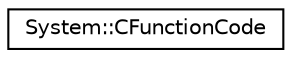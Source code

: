 digraph G
{
  edge [fontname="Helvetica",fontsize="10",labelfontname="Helvetica",labelfontsize="10"];
  node [fontname="Helvetica",fontsize="10",shape=record];
  rankdir="LR";
  Node1 [label="System::CFunctionCode",height=0.2,width=0.4,color="black", fillcolor="white", style="filled",URL="$class_system_1_1_c_function_code.html"];
}
